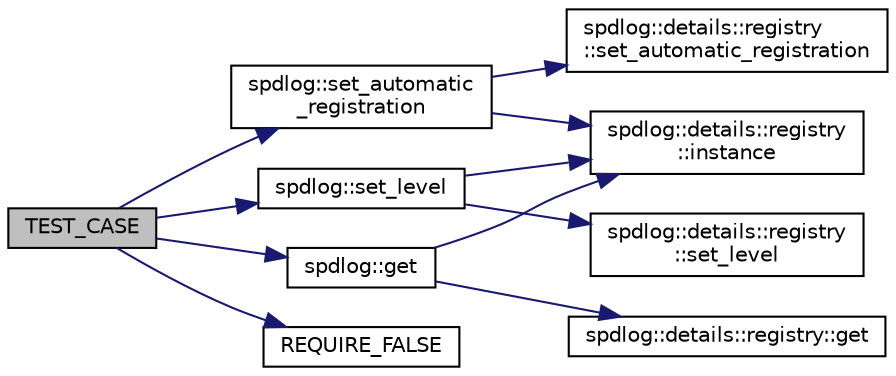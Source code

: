 digraph "TEST_CASE"
{
  edge [fontname="Helvetica",fontsize="10",labelfontname="Helvetica",labelfontsize="10"];
  node [fontname="Helvetica",fontsize="10",shape=record];
  rankdir="LR";
  Node1 [label="TEST_CASE",height=0.2,width=0.4,color="black", fillcolor="grey75", style="filled" fontcolor="black"];
  Node1 -> Node2 [color="midnightblue",fontsize="10",style="solid",fontname="Helvetica"];
  Node2 [label="spdlog::set_level",height=0.2,width=0.4,color="black", fillcolor="white", style="filled",URL="$namespacespdlog.html#a9f952c6a1e1114b474aff89965261a1b"];
  Node2 -> Node3 [color="midnightblue",fontsize="10",style="solid",fontname="Helvetica"];
  Node3 [label="spdlog::details::registry\l::instance",height=0.2,width=0.4,color="black", fillcolor="white", style="filled",URL="$classspdlog_1_1details_1_1registry.html#a58a1bbb352f751f6b729bc57bfadd6be"];
  Node2 -> Node4 [color="midnightblue",fontsize="10",style="solid",fontname="Helvetica"];
  Node4 [label="spdlog::details::registry\l::set_level",height=0.2,width=0.4,color="black", fillcolor="white", style="filled",URL="$classspdlog_1_1details_1_1registry.html#a4b8494e781ed3151586b307cca63edb7"];
  Node1 -> Node5 [color="midnightblue",fontsize="10",style="solid",fontname="Helvetica"];
  Node5 [label="spdlog::set_automatic\l_registration",height=0.2,width=0.4,color="black", fillcolor="white", style="filled",URL="$namespacespdlog.html#a95b9f066c4e8ad65454049bdd7f6b956"];
  Node5 -> Node3 [color="midnightblue",fontsize="10",style="solid",fontname="Helvetica"];
  Node5 -> Node6 [color="midnightblue",fontsize="10",style="solid",fontname="Helvetica"];
  Node6 [label="spdlog::details::registry\l::set_automatic_registration",height=0.2,width=0.4,color="black", fillcolor="white", style="filled",URL="$classspdlog_1_1details_1_1registry.html#a0cfc3780c18f5331ad31ea1d40248952"];
  Node1 -> Node7 [color="midnightblue",fontsize="10",style="solid",fontname="Helvetica"];
  Node7 [label="REQUIRE_FALSE",height=0.2,width=0.4,color="black", fillcolor="white", style="filled",URL="$test__registry_8cpp.html#a04c64960626598827b51c5577e81b290"];
  Node1 -> Node8 [color="midnightblue",fontsize="10",style="solid",fontname="Helvetica"];
  Node8 [label="spdlog::get",height=0.2,width=0.4,color="black", fillcolor="white", style="filled",URL="$namespacespdlog.html#a658d68d4ebdb11793b1e78582f108674"];
  Node8 -> Node3 [color="midnightblue",fontsize="10",style="solid",fontname="Helvetica"];
  Node8 -> Node9 [color="midnightblue",fontsize="10",style="solid",fontname="Helvetica"];
  Node9 [label="spdlog::details::registry::get",height=0.2,width=0.4,color="black", fillcolor="white", style="filled",URL="$classspdlog_1_1details_1_1registry.html#a43cb4919dd9f66cf4eeeeaf9774caade"];
}
